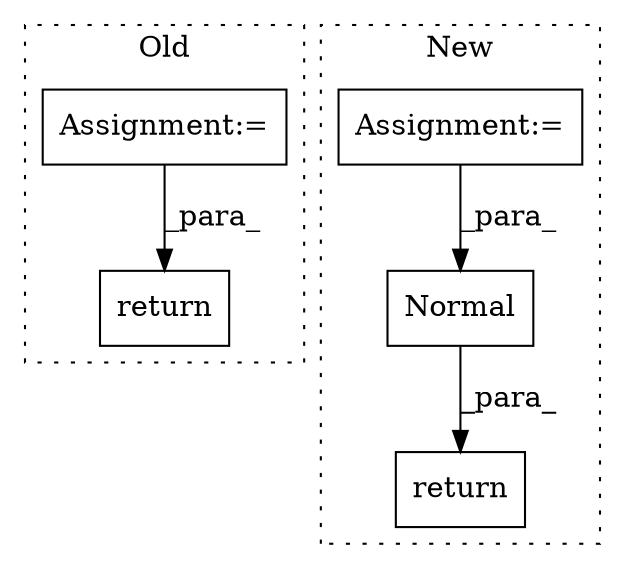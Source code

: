 digraph G {
subgraph cluster0 {
1 [label="return" a="41" s="1623" l="7" shape="box"];
5 [label="Assignment:=" a="7" s="1538" l="1" shape="box"];
label = "Old";
style="dotted";
}
subgraph cluster1 {
2 [label="Normal" a="32" s="2021,2036" l="7,1" shape="box"];
3 [label="return" a="41" s="2014" l="7" shape="box"];
4 [label="Assignment:=" a="7" s="1951" l="1" shape="box"];
label = "New";
style="dotted";
}
2 -> 3 [label="_para_"];
4 -> 2 [label="_para_"];
5 -> 1 [label="_para_"];
}